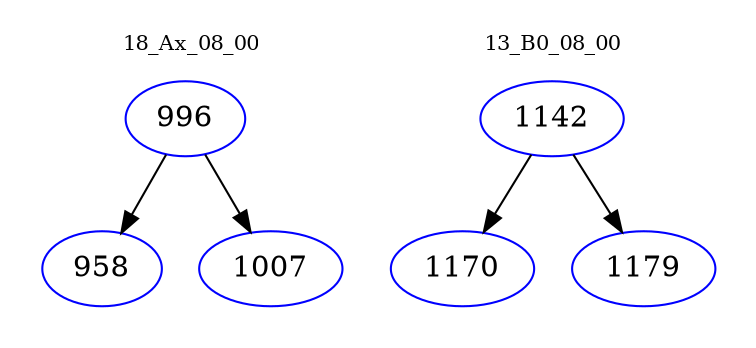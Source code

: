 digraph{
subgraph cluster_0 {
color = white
label = "18_Ax_08_00";
fontsize=10;
T0_996 [label="996", color="blue"]
T0_996 -> T0_958 [color="black"]
T0_958 [label="958", color="blue"]
T0_996 -> T0_1007 [color="black"]
T0_1007 [label="1007", color="blue"]
}
subgraph cluster_1 {
color = white
label = "13_B0_08_00";
fontsize=10;
T1_1142 [label="1142", color="blue"]
T1_1142 -> T1_1170 [color="black"]
T1_1170 [label="1170", color="blue"]
T1_1142 -> T1_1179 [color="black"]
T1_1179 [label="1179", color="blue"]
}
}
